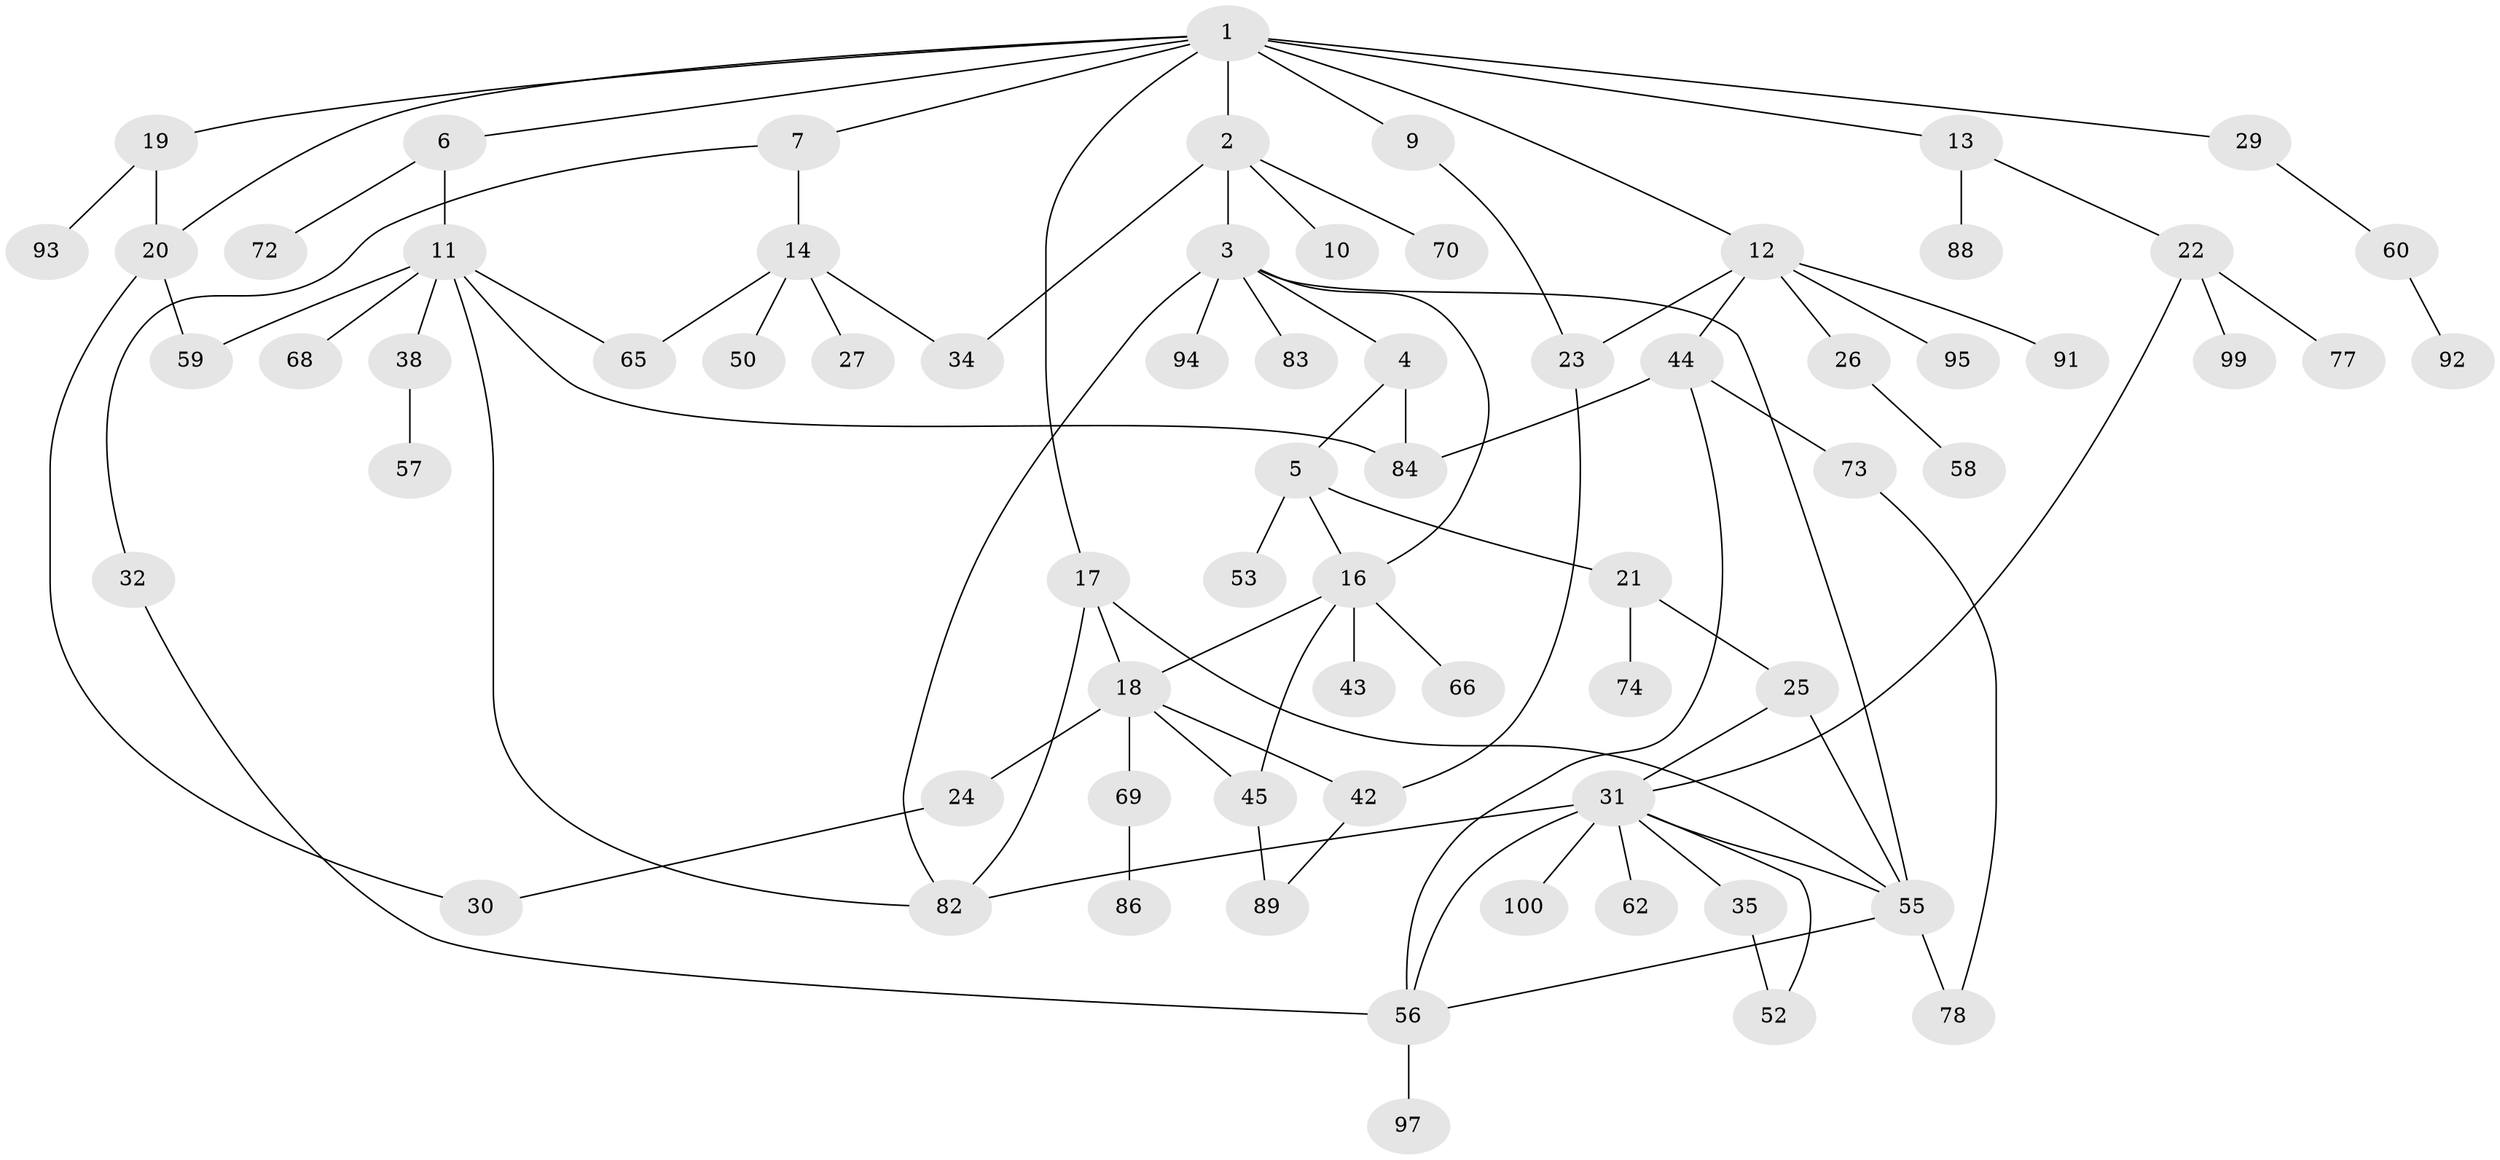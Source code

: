 // original degree distribution, {6: 0.02, 7: 0.05, 4: 0.13, 3: 0.16, 2: 0.27, 5: 0.03, 1: 0.34}
// Generated by graph-tools (version 1.1) at 2025/54/02/21/25 11:54:43]
// undirected, 70 vertices, 94 edges
graph export_dot {
graph [start="1"]
  node [color=gray90,style=filled];
  1 [super="+8"];
  2 [super="+80"];
  3 [super="+28"];
  4 [super="+36"];
  5;
  6;
  7;
  9;
  10 [super="+63"];
  11 [super="+15"];
  12 [super="+79"];
  13;
  14 [super="+40"];
  16 [super="+46"];
  17 [super="+49"];
  18 [super="+51"];
  19 [super="+61"];
  20 [super="+67"];
  21 [super="+71"];
  22 [super="+85"];
  23 [super="+98"];
  24 [super="+37"];
  25;
  26;
  27;
  29 [super="+41"];
  30;
  31 [super="+33"];
  32 [super="+75"];
  34 [super="+48"];
  35;
  38 [super="+39"];
  42;
  43;
  44 [super="+47"];
  45 [super="+54"];
  50;
  52;
  53 [super="+90"];
  55 [super="+64"];
  56 [super="+76"];
  57;
  58;
  59;
  60;
  62;
  65;
  66;
  68;
  69;
  70;
  72;
  73 [super="+81"];
  74;
  77;
  78;
  82 [super="+87"];
  83;
  84;
  86;
  88;
  89 [super="+96"];
  91;
  92;
  93;
  94;
  95;
  97;
  99;
  100;
  1 -- 2 [weight=2];
  1 -- 6;
  1 -- 7;
  1 -- 12;
  1 -- 13;
  1 -- 17;
  1 -- 19;
  1 -- 20;
  1 -- 9;
  1 -- 29;
  2 -- 3;
  2 -- 10;
  2 -- 70;
  2 -- 34;
  3 -- 4;
  3 -- 83;
  3 -- 82;
  3 -- 16;
  3 -- 55;
  3 -- 94;
  4 -- 5;
  4 -- 84;
  5 -- 16;
  5 -- 21;
  5 -- 53;
  6 -- 11;
  6 -- 72;
  7 -- 14;
  7 -- 32;
  9 -- 23;
  11 -- 65;
  11 -- 84;
  11 -- 82;
  11 -- 59;
  11 -- 68;
  11 -- 38;
  12 -- 26;
  12 -- 44;
  12 -- 91;
  12 -- 95;
  12 -- 23;
  13 -- 22;
  13 -- 88;
  14 -- 27;
  14 -- 34;
  14 -- 65;
  14 -- 50;
  16 -- 43;
  16 -- 45;
  16 -- 66;
  16 -- 18;
  17 -- 18;
  17 -- 82;
  17 -- 55;
  18 -- 24;
  18 -- 42;
  18 -- 69;
  18 -- 45;
  19 -- 93;
  19 -- 20;
  20 -- 30;
  20 -- 59;
  21 -- 25;
  21 -- 74;
  22 -- 77;
  22 -- 99;
  22 -- 31;
  23 -- 42;
  24 -- 30;
  25 -- 31;
  25 -- 55;
  26 -- 58;
  29 -- 60;
  31 -- 35;
  31 -- 52;
  31 -- 62;
  31 -- 100;
  31 -- 56;
  31 -- 82;
  31 -- 55;
  32 -- 56;
  35 -- 52;
  38 -- 57;
  42 -- 89;
  44 -- 56;
  44 -- 73;
  44 -- 84;
  45 -- 89;
  55 -- 56;
  55 -- 78;
  56 -- 97;
  60 -- 92;
  69 -- 86;
  73 -- 78;
}
